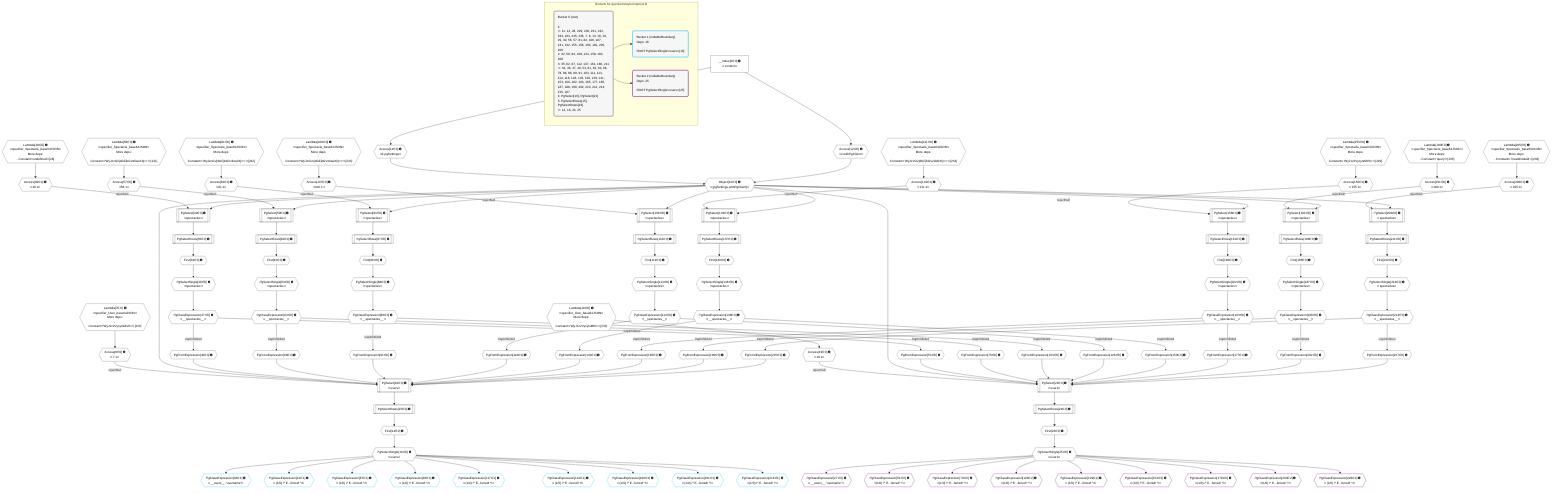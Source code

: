 %%{init: {'themeVariables': { 'fontSize': '12px'}}}%%
graph TD
    classDef path fill:#eee,stroke:#000,color:#000
    classDef plan fill:#fff,stroke-width:1px,color:#000
    classDef itemplan fill:#fff,stroke-width:2px,color:#000
    classDef unbatchedplan fill:#dff,stroke-width:1px,color:#000
    classDef sideeffectplan fill:#fcc,stroke-width:2px,color:#000
    classDef bucket fill:#f6f6f6,color:#000,stroke-width:2px,text-align:left

    subgraph "Buckets for queries/relay/computed-id"
    Bucket0("Bucket 0 (root)<br /><br />1: <br />ᐳ: 11, 12, 28, 229, 230, 231, 232, 233, 234, 235, 236, 7, 8, 13, 18, 19, 29, 30, 56, 57, 81, 82, 106, 107, 131, 132, 155, 156, 180, 181, 205, 206<br />2: 32, 59, 84, 109, 134, 158, 183, 208<br />3: 35, 62, 87, 112, 137, 161, 186, 211<br />ᐳ: 34, 36, 37, 40, 53, 61, 63, 64, 66, 78, 86, 88, 89, 91, 103, 111, 113, 114, 116, 128, 136, 138, 139, 141, 153, 160, 162, 163, 165, 177, 185, 187, 188, 190, 202, 210, 212, 213, 215, 227<br />4: PgSelect[10], PgSelect[21]<br />5: PgSelectRows[15], PgSelectRows[24]<br />ᐳ: 14, 16, 23, 25"):::bucket
    Bucket1("Bucket 1 (nullableBoundary)<br />Deps: 16<br /><br />ROOT PgSelectSingleᐸusersᐳ[16]"):::bucket
    Bucket2("Bucket 2 (nullableBoundary)<br />Deps: 25<br /><br />ROOT PgSelectSingleᐸusersᐳ[25]"):::bucket
    end
    Bucket0 --> Bucket1 & Bucket2

    %% plan dependencies
    PgSelect10[["PgSelect[10∈0] ➊<br />ᐸusersᐳ"]]:::plan
    Object13{{"Object[13∈0] ➊<br />ᐸ{pgSettings,withPgClient}ᐳ"}}:::plan
    Access8{{"Access[8∈0] ➊<br />ᐸ7.1ᐳ"}}:::plan
    PgFromExpression40{{"PgFromExpression[40∈0] ➊"}}:::plan
    PgFromExpression66{{"PgFromExpression[66∈0] ➊"}}:::plan
    PgFromExpression91{{"PgFromExpression[91∈0] ➊"}}:::plan
    PgFromExpression116{{"PgFromExpression[116∈0] ➊"}}:::plan
    PgFromExpression141{{"PgFromExpression[141∈0] ➊"}}:::plan
    PgFromExpression165{{"PgFromExpression[165∈0] ➊"}}:::plan
    PgFromExpression190{{"PgFromExpression[190∈0] ➊"}}:::plan
    PgFromExpression215{{"PgFromExpression[215∈0] ➊"}}:::plan
    Access8 -->|rejectNull| PgSelect10
    Object13 & PgFromExpression40 & PgFromExpression66 & PgFromExpression91 & PgFromExpression116 & PgFromExpression141 & PgFromExpression165 & PgFromExpression190 & PgFromExpression215 --> PgSelect10
    PgSelect21[["PgSelect[21∈0] ➊<br />ᐸusersᐳ"]]:::plan
    Access19{{"Access[19∈0] ➊<br />ᐸ18.1ᐳ"}}:::plan
    PgFromExpression53{{"PgFromExpression[53∈0] ➊"}}:::plan
    PgFromExpression78{{"PgFromExpression[78∈0] ➊"}}:::plan
    PgFromExpression103{{"PgFromExpression[103∈0] ➊"}}:::plan
    PgFromExpression128{{"PgFromExpression[128∈0] ➊"}}:::plan
    PgFromExpression153{{"PgFromExpression[153∈0] ➊"}}:::plan
    PgFromExpression177{{"PgFromExpression[177∈0] ➊"}}:::plan
    PgFromExpression202{{"PgFromExpression[202∈0] ➊"}}:::plan
    PgFromExpression227{{"PgFromExpression[227∈0] ➊"}}:::plan
    Access19 -->|rejectNull| PgSelect21
    Object13 & PgFromExpression53 & PgFromExpression78 & PgFromExpression103 & PgFromExpression128 & PgFromExpression153 & PgFromExpression177 & PgFromExpression202 & PgFromExpression227 --> PgSelect21
    Access11{{"Access[11∈0] ➊<br />ᐸ2.pgSettingsᐳ"}}:::plan
    Access12{{"Access[12∈0] ➊<br />ᐸ2.withPgClientᐳ"}}:::plan
    Access11 & Access12 --> Object13
    PgSelect32[["PgSelect[32∈0] ➊<br />ᐸspectaclesᐳ"]]:::plan
    Access30{{"Access[30∈0] ➊<br />ᐸ29.1ᐳ"}}:::plan
    Access30 -->|rejectNull| PgSelect32
    Object13 --> PgSelect32
    PgSelect59[["PgSelect[59∈0] ➊<br />ᐸspectaclesᐳ"]]:::plan
    Access57{{"Access[57∈0] ➊<br />ᐸ56.1ᐳ"}}:::plan
    Access57 -->|rejectNull| PgSelect59
    Object13 --> PgSelect59
    PgSelect84[["PgSelect[84∈0] ➊<br />ᐸspectaclesᐳ"]]:::plan
    Access82{{"Access[82∈0] ➊<br />ᐸ81.1ᐳ"}}:::plan
    Access82 -->|rejectNull| PgSelect84
    Object13 --> PgSelect84
    PgSelect109[["PgSelect[109∈0] ➊<br />ᐸspectaclesᐳ"]]:::plan
    Access107{{"Access[107∈0] ➊<br />ᐸ106.1ᐳ"}}:::plan
    Access107 -->|rejectNull| PgSelect109
    Object13 --> PgSelect109
    PgSelect134[["PgSelect[134∈0] ➊<br />ᐸspectaclesᐳ"]]:::plan
    Access132{{"Access[132∈0] ➊<br />ᐸ131.1ᐳ"}}:::plan
    Access132 -->|rejectNull| PgSelect134
    Object13 --> PgSelect134
    PgSelect158[["PgSelect[158∈0] ➊<br />ᐸspectaclesᐳ"]]:::plan
    Access156{{"Access[156∈0] ➊<br />ᐸ155.1ᐳ"}}:::plan
    Access156 -->|rejectNull| PgSelect158
    Object13 --> PgSelect158
    PgSelect183[["PgSelect[183∈0] ➊<br />ᐸspectaclesᐳ"]]:::plan
    Access181{{"Access[181∈0] ➊<br />ᐸ180.1ᐳ"}}:::plan
    Access181 -->|rejectNull| PgSelect183
    Object13 --> PgSelect183
    PgSelect208[["PgSelect[208∈0] ➊<br />ᐸspectaclesᐳ"]]:::plan
    Access206{{"Access[206∈0] ➊<br />ᐸ205.1ᐳ"}}:::plan
    Access206 -->|rejectNull| PgSelect208
    Object13 --> PgSelect208
    Lambda7{{"Lambda[7∈0] ➊<br />ᐸspecifier_User_base64JSONᐳ<br />More deps:<br />- Constantᐸ'WyJ1c2VycyIsMV0='ᐳ[229]"}}:::plan
    Lambda7 --> Access8
    __Value2["__Value[2∈0] ➊<br />ᐸcontextᐳ"]:::plan
    __Value2 --> Access11
    __Value2 --> Access12
    First14{{"First[14∈0] ➊"}}:::plan
    PgSelectRows15[["PgSelectRows[15∈0] ➊"]]:::plan
    PgSelectRows15 --> First14
    PgSelect10 --> PgSelectRows15
    PgSelectSingle16{{"PgSelectSingle[16∈0] ➊<br />ᐸusersᐳ"}}:::plan
    First14 --> PgSelectSingle16
    Lambda18{{"Lambda[18∈0] ➊<br />ᐸspecifier_User_base64JSONᐳ<br />More deps:<br />- Constantᐸ'WyJ1c2VycyIsMl0='ᐳ[230]"}}:::plan
    Lambda18 --> Access19
    First23{{"First[23∈0] ➊"}}:::plan
    PgSelectRows24[["PgSelectRows[24∈0] ➊"]]:::plan
    PgSelectRows24 --> First23
    PgSelect21 --> PgSelectRows24
    PgSelectSingle25{{"PgSelectSingle[25∈0] ➊<br />ᐸusersᐳ"}}:::plan
    First23 --> PgSelectSingle25
    Lambda29{{"Lambda[29∈0] ➊<br />ᐸspecifier_Spectacle_base64JSONᐳ<br />More deps:<br />- Constantᐸundefinedᐳ[28]"}}:::plan
    Lambda29 --> Access30
    First34{{"First[34∈0] ➊"}}:::plan
    PgSelectRows35[["PgSelectRows[35∈0] ➊"]]:::plan
    PgSelectRows35 --> First34
    PgSelect32 --> PgSelectRows35
    PgSelectSingle36{{"PgSelectSingle[36∈0] ➊<br />ᐸspectaclesᐳ"}}:::plan
    First34 --> PgSelectSingle36
    PgClassExpression37{{"PgClassExpression[37∈0] ➊<br />ᐸ__spectacles__ᐳ"}}:::plan
    PgSelectSingle36 --> PgClassExpression37
    PgClassExpression37 -->|trapInhibited| PgFromExpression40
    PgClassExpression37 -->|trapInhibited| PgFromExpression53
    Lambda56{{"Lambda[56∈0] ➊<br />ᐸspecifier_Spectacle_base64JSONᐳ<br />More deps:<br />- Constantᐸ'WyJzcGVjdGFjbGVzIiwxXQ=='ᐳ[231]"}}:::plan
    Lambda56 --> Access57
    First61{{"First[61∈0] ➊"}}:::plan
    PgSelectRows62[["PgSelectRows[62∈0] ➊"]]:::plan
    PgSelectRows62 --> First61
    PgSelect59 --> PgSelectRows62
    PgSelectSingle63{{"PgSelectSingle[63∈0] ➊<br />ᐸspectaclesᐳ"}}:::plan
    First61 --> PgSelectSingle63
    PgClassExpression64{{"PgClassExpression[64∈0] ➊<br />ᐸ__spectacles__ᐳ"}}:::plan
    PgSelectSingle63 --> PgClassExpression64
    PgClassExpression64 -->|trapInhibited| PgFromExpression66
    PgClassExpression64 -->|trapInhibited| PgFromExpression78
    Lambda81{{"Lambda[81∈0] ➊<br />ᐸspecifier_Spectacle_base64JSONᐳ<br />More deps:<br />- Constantᐸ'WyJzcGVjdGFjbGVzIiwyXQ=='ᐳ[232]"}}:::plan
    Lambda81 --> Access82
    First86{{"First[86∈0] ➊"}}:::plan
    PgSelectRows87[["PgSelectRows[87∈0] ➊"]]:::plan
    PgSelectRows87 --> First86
    PgSelect84 --> PgSelectRows87
    PgSelectSingle88{{"PgSelectSingle[88∈0] ➊<br />ᐸspectaclesᐳ"}}:::plan
    First86 --> PgSelectSingle88
    PgClassExpression89{{"PgClassExpression[89∈0] ➊<br />ᐸ__spectacles__ᐳ"}}:::plan
    PgSelectSingle88 --> PgClassExpression89
    PgClassExpression89 -->|trapInhibited| PgFromExpression91
    PgClassExpression89 -->|trapInhibited| PgFromExpression103
    Lambda106{{"Lambda[106∈0] ➊<br />ᐸspecifier_Spectacle_base64JSONᐳ<br />More deps:<br />- Constantᐸ'WyJzcGVjdGFjbGVzIiwzXQ=='ᐳ[233]"}}:::plan
    Lambda106 --> Access107
    First111{{"First[111∈0] ➊"}}:::plan
    PgSelectRows112[["PgSelectRows[112∈0] ➊"]]:::plan
    PgSelectRows112 --> First111
    PgSelect109 --> PgSelectRows112
    PgSelectSingle113{{"PgSelectSingle[113∈0] ➊<br />ᐸspectaclesᐳ"}}:::plan
    First111 --> PgSelectSingle113
    PgClassExpression114{{"PgClassExpression[114∈0] ➊<br />ᐸ__spectacles__ᐳ"}}:::plan
    PgSelectSingle113 --> PgClassExpression114
    PgClassExpression114 -->|trapInhibited| PgFromExpression116
    PgClassExpression114 -->|trapInhibited| PgFromExpression128
    Lambda131{{"Lambda[131∈0] ➊<br />ᐸspecifier_Spectacle_base64JSONᐳ<br />More deps:<br />- Constantᐸ'WyJzcGVjdGFjbGVzIiw0XQ=='ᐳ[234]"}}:::plan
    Lambda131 --> Access132
    First136{{"First[136∈0] ➊"}}:::plan
    PgSelectRows137[["PgSelectRows[137∈0] ➊"]]:::plan
    PgSelectRows137 --> First136
    PgSelect134 --> PgSelectRows137
    PgSelectSingle138{{"PgSelectSingle[138∈0] ➊<br />ᐸspectaclesᐳ"}}:::plan
    First136 --> PgSelectSingle138
    PgClassExpression139{{"PgClassExpression[139∈0] ➊<br />ᐸ__spectacles__ᐳ"}}:::plan
    PgSelectSingle138 --> PgClassExpression139
    PgClassExpression139 -->|trapInhibited| PgFromExpression141
    PgClassExpression139 -->|trapInhibited| PgFromExpression153
    Lambda155{{"Lambda[155∈0] ➊<br />ᐸspecifier_Spectacle_base64JSONᐳ<br />More deps:<br />- Constantᐸ'WyJ1c2VycyIsMV0='ᐳ[229]"}}:::plan
    Lambda155 --> Access156
    First160{{"First[160∈0] ➊"}}:::plan
    PgSelectRows161[["PgSelectRows[161∈0] ➊"]]:::plan
    PgSelectRows161 --> First160
    PgSelect158 --> PgSelectRows161
    PgSelectSingle162{{"PgSelectSingle[162∈0] ➊<br />ᐸspectaclesᐳ"}}:::plan
    First160 --> PgSelectSingle162
    PgClassExpression163{{"PgClassExpression[163∈0] ➊<br />ᐸ__spectacles__ᐳ"}}:::plan
    PgSelectSingle162 --> PgClassExpression163
    PgClassExpression163 -->|trapInhibited| PgFromExpression165
    PgClassExpression163 -->|trapInhibited| PgFromExpression177
    Lambda180{{"Lambda[180∈0] ➊<br />ᐸspecifier_Spectacle_base64JSONᐳ<br />More deps:<br />- Constantᐸ'query'ᐳ[235]"}}:::plan
    Lambda180 --> Access181
    First185{{"First[185∈0] ➊"}}:::plan
    PgSelectRows186[["PgSelectRows[186∈0] ➊"]]:::plan
    PgSelectRows186 --> First185
    PgSelect183 --> PgSelectRows186
    PgSelectSingle187{{"PgSelectSingle[187∈0] ➊<br />ᐸspectaclesᐳ"}}:::plan
    First185 --> PgSelectSingle187
    PgClassExpression188{{"PgClassExpression[188∈0] ➊<br />ᐸ__spectacles__ᐳ"}}:::plan
    PgSelectSingle187 --> PgClassExpression188
    PgClassExpression188 -->|trapInhibited| PgFromExpression190
    PgClassExpression188 -->|trapInhibited| PgFromExpression202
    Lambda205{{"Lambda[205∈0] ➊<br />ᐸspecifier_Spectacle_base64JSONᐳ<br />More deps:<br />- Constantᐸ'invalidnodeid'ᐳ[236]"}}:::plan
    Lambda205 --> Access206
    First210{{"First[210∈0] ➊"}}:::plan
    PgSelectRows211[["PgSelectRows[211∈0] ➊"]]:::plan
    PgSelectRows211 --> First210
    PgSelect208 --> PgSelectRows211
    PgSelectSingle212{{"PgSelectSingle[212∈0] ➊<br />ᐸspectaclesᐳ"}}:::plan
    First210 --> PgSelectSingle212
    PgClassExpression213{{"PgClassExpression[213∈0] ➊<br />ᐸ__spectacles__ᐳ"}}:::plan
    PgSelectSingle212 --> PgClassExpression213
    PgClassExpression213 -->|trapInhibited| PgFromExpression215
    PgClassExpression213 -->|trapInhibited| PgFromExpression227
    PgClassExpression26{{"PgClassExpression[26∈1] ➊<br />ᐸ__users__.”username”ᐳ"}}:::plan
    PgSelectSingle16 --> PgClassExpression26
    PgClassExpression41{{"PgClassExpression[41∈1] ➊<br />ᐸ(1/0) /* E...ferred! */ᐳ"}}:::plan
    PgSelectSingle16 --> PgClassExpression41
    PgClassExpression67{{"PgClassExpression[67∈1] ➊<br />ᐸ(1/0) /* E...ferred! */ᐳ"}}:::plan
    PgSelectSingle16 --> PgClassExpression67
    PgClassExpression92{{"PgClassExpression[92∈1] ➊<br />ᐸ(1/0) /* E...ferred! */ᐳ"}}:::plan
    PgSelectSingle16 --> PgClassExpression92
    PgClassExpression117{{"PgClassExpression[117∈1] ➊<br />ᐸ(1/0) /* E...ferred! */ᐳ"}}:::plan
    PgSelectSingle16 --> PgClassExpression117
    PgClassExpression142{{"PgClassExpression[142∈1] ➊<br />ᐸ(1/0) /* E...ferred! */ᐳ"}}:::plan
    PgSelectSingle16 --> PgClassExpression142
    PgClassExpression166{{"PgClassExpression[166∈1] ➊<br />ᐸ(1/0) /* E...ferred! */ᐳ"}}:::plan
    PgSelectSingle16 --> PgClassExpression166
    PgClassExpression191{{"PgClassExpression[191∈1] ➊<br />ᐸ(1/0) /* E...ferred! */ᐳ"}}:::plan
    PgSelectSingle16 --> PgClassExpression191
    PgClassExpression216{{"PgClassExpression[216∈1] ➊<br />ᐸ(1/0) /* E...ferred! */ᐳ"}}:::plan
    PgSelectSingle16 --> PgClassExpression216
    PgClassExpression27{{"PgClassExpression[27∈2] ➊<br />ᐸ__users__.”username”ᐳ"}}:::plan
    PgSelectSingle25 --> PgClassExpression27
    PgClassExpression54{{"PgClassExpression[54∈2] ➊<br />ᐸ(1/0) /* E...ferred! */ᐳ"}}:::plan
    PgSelectSingle25 --> PgClassExpression54
    PgClassExpression79{{"PgClassExpression[79∈2] ➊<br />ᐸ(1/0) /* E...ferred! */ᐳ"}}:::plan
    PgSelectSingle25 --> PgClassExpression79
    PgClassExpression104{{"PgClassExpression[104∈2] ➊<br />ᐸ(1/0) /* E...ferred! */ᐳ"}}:::plan
    PgSelectSingle25 --> PgClassExpression104
    PgClassExpression129{{"PgClassExpression[129∈2] ➊<br />ᐸ(1/0) /* E...ferred! */ᐳ"}}:::plan
    PgSelectSingle25 --> PgClassExpression129
    PgClassExpression154{{"PgClassExpression[154∈2] ➊<br />ᐸ(1/0) /* E...ferred! */ᐳ"}}:::plan
    PgSelectSingle25 --> PgClassExpression154
    PgClassExpression178{{"PgClassExpression[178∈2] ➊<br />ᐸ(1/0) /* E...ferred! */ᐳ"}}:::plan
    PgSelectSingle25 --> PgClassExpression178
    PgClassExpression203{{"PgClassExpression[203∈2] ➊<br />ᐸ(1/0) /* E...ferred! */ᐳ"}}:::plan
    PgSelectSingle25 --> PgClassExpression203
    PgClassExpression228{{"PgClassExpression[228∈2] ➊<br />ᐸ(1/0) /* E...ferred! */ᐳ"}}:::plan
    PgSelectSingle25 --> PgClassExpression228

    %% define steps
    classDef bucket0 stroke:#696969
    class Bucket0,__Value2,Lambda7,Access8,PgSelect10,Access11,Access12,Object13,First14,PgSelectRows15,PgSelectSingle16,Lambda18,Access19,PgSelect21,First23,PgSelectRows24,PgSelectSingle25,Lambda29,Access30,PgSelect32,First34,PgSelectRows35,PgSelectSingle36,PgClassExpression37,PgFromExpression40,PgFromExpression53,Lambda56,Access57,PgSelect59,First61,PgSelectRows62,PgSelectSingle63,PgClassExpression64,PgFromExpression66,PgFromExpression78,Lambda81,Access82,PgSelect84,First86,PgSelectRows87,PgSelectSingle88,PgClassExpression89,PgFromExpression91,PgFromExpression103,Lambda106,Access107,PgSelect109,First111,PgSelectRows112,PgSelectSingle113,PgClassExpression114,PgFromExpression116,PgFromExpression128,Lambda131,Access132,PgSelect134,First136,PgSelectRows137,PgSelectSingle138,PgClassExpression139,PgFromExpression141,PgFromExpression153,Lambda155,Access156,PgSelect158,First160,PgSelectRows161,PgSelectSingle162,PgClassExpression163,PgFromExpression165,PgFromExpression177,Lambda180,Access181,PgSelect183,First185,PgSelectRows186,PgSelectSingle187,PgClassExpression188,PgFromExpression190,PgFromExpression202,Lambda205,Access206,PgSelect208,First210,PgSelectRows211,PgSelectSingle212,PgClassExpression213,PgFromExpression215,PgFromExpression227 bucket0
    classDef bucket1 stroke:#00bfff
    class Bucket1,PgClassExpression26,PgClassExpression41,PgClassExpression67,PgClassExpression92,PgClassExpression117,PgClassExpression142,PgClassExpression166,PgClassExpression191,PgClassExpression216 bucket1
    classDef bucket2 stroke:#7f007f
    class Bucket2,PgClassExpression27,PgClassExpression54,PgClassExpression79,PgClassExpression104,PgClassExpression129,PgClassExpression154,PgClassExpression178,PgClassExpression203,PgClassExpression228 bucket2